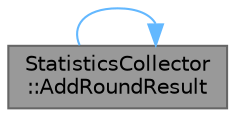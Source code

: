 digraph "StatisticsCollector::AddRoundResult"
{
 // LATEX_PDF_SIZE
  bgcolor="transparent";
  edge [fontname=Helvetica,fontsize=10,labelfontname=Helvetica,labelfontsize=10];
  node [fontname=Helvetica,fontsize=10,shape=box,height=0.2,width=0.4];
  rankdir="LR";
  Node1 [id="Node000001",label="StatisticsCollector\l::AddRoundResult",height=0.2,width=0.4,color="gray40", fillcolor="grey60", style="filled", fontcolor="black",tooltip="Add result of the current measure"];
  Node1 -> Node1 [id="edge1_Node000001_Node000001",color="steelblue1",style="solid",tooltip=" "];
}
